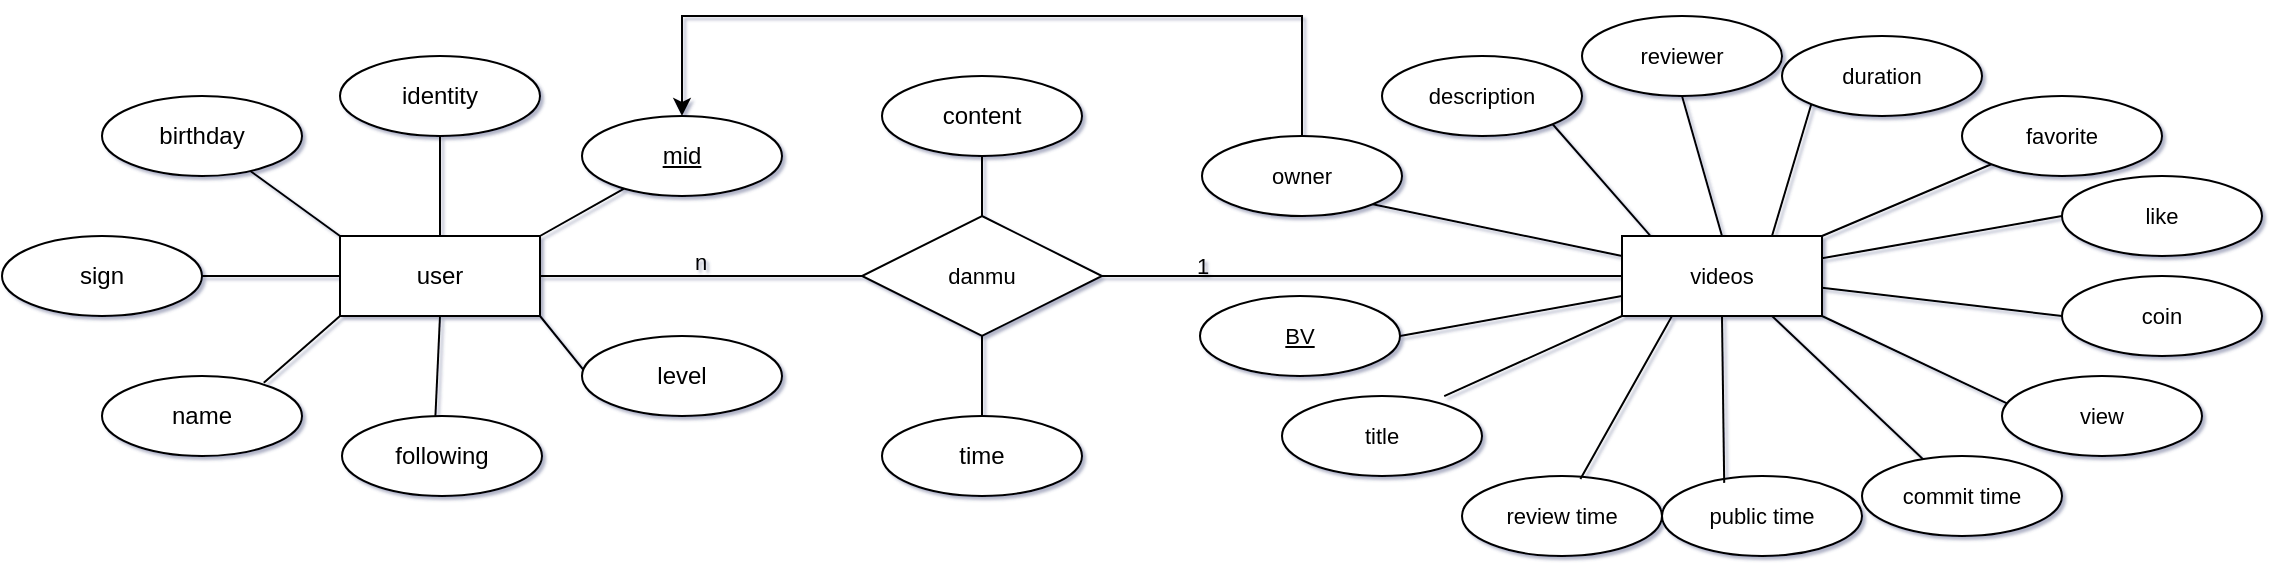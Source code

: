 <mxfile version="22.0.3" type="device">
  <diagram name="第 1 页" id="kCCA-oT7aj1dx_Rh339V">
    <mxGraphModel dx="877" dy="600" grid="1" gridSize="10" guides="0" tooltips="1" connect="1" arrows="1" fold="1" page="1" pageScale="1" pageWidth="1169" pageHeight="827" background="none" math="0" shadow="1">
      <root>
        <mxCell id="0" />
        <mxCell id="1" parent="0" />
        <mxCell id="oCXSlxhjTO32CtI8VZhE-39" style="edgeStyle=none;shape=connector;rounded=0;orthogonalLoop=1;jettySize=auto;html=1;exitX=0;exitY=0.5;exitDx=0;exitDy=0;entryX=1;entryY=0.5;entryDx=0;entryDy=0;labelBackgroundColor=default;strokeColor=default;align=center;verticalAlign=middle;fontFamily=Helvetica;fontSize=11;fontColor=default;endArrow=none;endFill=0;" parent="1" source="oCXSlxhjTO32CtI8VZhE-21" target="oCXSlxhjTO32CtI8VZhE-30" edge="1">
          <mxGeometry relative="1" as="geometry" />
        </mxCell>
        <mxCell id="oCXSlxhjTO32CtI8VZhE-40" style="edgeStyle=none;shape=connector;rounded=0;orthogonalLoop=1;jettySize=auto;html=1;exitX=0.5;exitY=1;exitDx=0;exitDy=0;labelBackgroundColor=default;strokeColor=default;align=center;verticalAlign=middle;fontFamily=Helvetica;fontSize=11;fontColor=default;endArrow=none;endFill=0;" parent="1" source="oCXSlxhjTO32CtI8VZhE-21" edge="1">
          <mxGeometry relative="1" as="geometry">
            <mxPoint x="226.714" y="340.002" as="targetPoint" />
          </mxGeometry>
        </mxCell>
        <mxCell id="oCXSlxhjTO32CtI8VZhE-42" style="edgeStyle=none;shape=connector;rounded=0;orthogonalLoop=1;jettySize=auto;html=1;exitX=0;exitY=0;exitDx=0;exitDy=0;labelBackgroundColor=default;strokeColor=default;align=center;verticalAlign=middle;fontFamily=Helvetica;fontSize=11;fontColor=default;endArrow=none;endFill=0;" parent="1" source="oCXSlxhjTO32CtI8VZhE-21" target="oCXSlxhjTO32CtI8VZhE-29" edge="1">
          <mxGeometry relative="1" as="geometry" />
        </mxCell>
        <mxCell id="w0uyihUFNcSD1MwQifnC-23" style="edgeStyle=none;shape=connector;rounded=0;orthogonalLoop=1;jettySize=auto;html=1;exitX=1;exitY=0.5;exitDx=0;exitDy=0;entryX=0;entryY=0.5;entryDx=0;entryDy=0;labelBackgroundColor=default;strokeColor=default;align=center;verticalAlign=middle;fontFamily=Helvetica;fontSize=11;fontColor=default;endArrow=none;endFill=0;" parent="1" source="oCXSlxhjTO32CtI8VZhE-21" target="w0uyihUFNcSD1MwQifnC-16" edge="1">
          <mxGeometry relative="1" as="geometry" />
        </mxCell>
        <mxCell id="oCXSlxhjTO32CtI8VZhE-21" value="user" style="whiteSpace=wrap;html=1;align=center;" parent="1" vertex="1">
          <mxGeometry x="179" y="250" width="100" height="40" as="geometry" />
        </mxCell>
        <mxCell id="oCXSlxhjTO32CtI8VZhE-35" style="rounded=0;orthogonalLoop=1;jettySize=auto;html=1;entryX=1;entryY=0;entryDx=0;entryDy=0;strokeColor=default;endArrow=none;endFill=0;" parent="1" source="oCXSlxhjTO32CtI8VZhE-26" target="oCXSlxhjTO32CtI8VZhE-21" edge="1">
          <mxGeometry relative="1" as="geometry" />
        </mxCell>
        <mxCell id="eAWPtzeW7rxMzRdFMnpj-11" style="edgeStyle=orthogonalEdgeStyle;shape=connector;rounded=0;orthogonalLoop=1;jettySize=auto;html=1;exitX=0.5;exitY=0;exitDx=0;exitDy=0;entryX=0.5;entryY=0;entryDx=0;entryDy=0;labelBackgroundColor=default;strokeColor=default;align=center;verticalAlign=middle;fontFamily=Helvetica;fontSize=11;fontColor=default;endArrow=classic;endFill=1;" edge="1" parent="1" source="oCXSlxhjTO32CtI8VZhE-48" target="oCXSlxhjTO32CtI8VZhE-26">
          <mxGeometry relative="1" as="geometry">
            <mxPoint x="270" y="140" as="sourcePoint" />
            <mxPoint x="580" y="150" as="targetPoint" />
            <Array as="points">
              <mxPoint x="660" y="140" />
              <mxPoint x="350" y="140" />
            </Array>
          </mxGeometry>
        </mxCell>
        <mxCell id="oCXSlxhjTO32CtI8VZhE-26" value="mid" style="ellipse;whiteSpace=wrap;html=1;align=center;fontStyle=4;" parent="1" vertex="1">
          <mxGeometry x="300" y="190" width="100" height="40" as="geometry" />
        </mxCell>
        <mxCell id="oCXSlxhjTO32CtI8VZhE-29" value="birthday" style="ellipse;whiteSpace=wrap;html=1;align=center;" parent="1" vertex="1">
          <mxGeometry x="60" y="180" width="100" height="40" as="geometry" />
        </mxCell>
        <mxCell id="oCXSlxhjTO32CtI8VZhE-30" value="sign" style="ellipse;whiteSpace=wrap;html=1;align=center;" parent="1" vertex="1">
          <mxGeometry x="10" y="250" width="100" height="40" as="geometry" />
        </mxCell>
        <mxCell id="oCXSlxhjTO32CtI8VZhE-36" style="shape=connector;rounded=0;orthogonalLoop=1;jettySize=auto;html=1;entryX=0.5;entryY=0;entryDx=0;entryDy=0;labelBackgroundColor=default;strokeColor=default;align=center;verticalAlign=middle;fontFamily=Helvetica;fontSize=11;fontColor=default;endArrow=none;endFill=0;" parent="1" source="oCXSlxhjTO32CtI8VZhE-31" target="oCXSlxhjTO32CtI8VZhE-21" edge="1">
          <mxGeometry relative="1" as="geometry" />
        </mxCell>
        <mxCell id="oCXSlxhjTO32CtI8VZhE-31" value="identity" style="ellipse;whiteSpace=wrap;html=1;align=center;" parent="1" vertex="1">
          <mxGeometry x="179" y="160" width="100" height="40" as="geometry" />
        </mxCell>
        <mxCell id="oCXSlxhjTO32CtI8VZhE-38" style="edgeStyle=none;shape=connector;rounded=0;orthogonalLoop=1;jettySize=auto;html=1;exitX=0;exitY=1;exitDx=0;exitDy=0;entryX=1;entryY=1;entryDx=0;entryDy=0;labelBackgroundColor=default;strokeColor=default;align=center;verticalAlign=middle;fontFamily=Helvetica;fontSize=11;fontColor=default;endArrow=none;endFill=0;" parent="1" source="oCXSlxhjTO32CtI8VZhE-32" target="oCXSlxhjTO32CtI8VZhE-21" edge="1">
          <mxGeometry relative="1" as="geometry" />
        </mxCell>
        <mxCell id="oCXSlxhjTO32CtI8VZhE-32" value="level" style="ellipse;whiteSpace=wrap;html=1;align=center;" parent="1" vertex="1">
          <mxGeometry x="300" y="300" width="100" height="40" as="geometry" />
        </mxCell>
        <mxCell id="oCXSlxhjTO32CtI8VZhE-33" value="name" style="ellipse;whiteSpace=wrap;html=1;align=center;" parent="1" vertex="1">
          <mxGeometry x="60" y="320" width="100" height="40" as="geometry" />
        </mxCell>
        <mxCell id="w0uyihUFNcSD1MwQifnC-41" style="edgeStyle=none;shape=connector;rounded=0;orthogonalLoop=1;jettySize=auto;html=1;exitX=0.75;exitY=1;exitDx=0;exitDy=0;labelBackgroundColor=default;strokeColor=default;align=center;verticalAlign=middle;fontFamily=Helvetica;fontSize=11;fontColor=default;endArrow=none;endFill=0;" parent="1" source="oCXSlxhjTO32CtI8VZhE-44" target="oCXSlxhjTO32CtI8VZhE-49" edge="1">
          <mxGeometry relative="1" as="geometry" />
        </mxCell>
        <mxCell id="w0uyihUFNcSD1MwQifnC-42" style="edgeStyle=none;shape=connector;rounded=0;orthogonalLoop=1;jettySize=auto;html=1;exitX=1;exitY=1;exitDx=0;exitDy=0;entryX=0.025;entryY=0.342;entryDx=0;entryDy=0;labelBackgroundColor=default;strokeColor=default;align=center;verticalAlign=middle;fontFamily=Helvetica;fontSize=11;fontColor=default;endArrow=none;endFill=0;entryPerimeter=0;" parent="1" source="oCXSlxhjTO32CtI8VZhE-44" target="eAWPtzeW7rxMzRdFMnpj-10" edge="1">
          <mxGeometry relative="1" as="geometry">
            <mxPoint x="1000" y="330" as="targetPoint" />
          </mxGeometry>
        </mxCell>
        <mxCell id="w0uyihUFNcSD1MwQifnC-45" style="edgeStyle=none;shape=connector;rounded=0;orthogonalLoop=1;jettySize=auto;html=1;exitX=1;exitY=0;exitDx=0;exitDy=0;entryX=0;entryY=1;entryDx=0;entryDy=0;labelBackgroundColor=default;strokeColor=default;align=center;verticalAlign=middle;fontFamily=Helvetica;fontSize=11;fontColor=default;endArrow=none;endFill=0;" parent="1" source="oCXSlxhjTO32CtI8VZhE-44" target="eAWPtzeW7rxMzRdFMnpj-7" edge="1">
          <mxGeometry relative="1" as="geometry">
            <mxPoint x="1004.776" y="214.195" as="targetPoint" />
          </mxGeometry>
        </mxCell>
        <mxCell id="oCXSlxhjTO32CtI8VZhE-44" value="videos" style="whiteSpace=wrap;html=1;align=center;fontFamily=Helvetica;fontSize=11;fontColor=default;" parent="1" vertex="1">
          <mxGeometry x="820" y="250" width="100" height="40" as="geometry" />
        </mxCell>
        <mxCell id="oCXSlxhjTO32CtI8VZhE-46" value="title" style="ellipse;whiteSpace=wrap;html=1;align=center;fontFamily=Helvetica;fontSize=11;fontColor=default;" parent="1" vertex="1">
          <mxGeometry x="650" y="330" width="100" height="40" as="geometry" />
        </mxCell>
        <mxCell id="eAWPtzeW7rxMzRdFMnpj-4" style="rounded=0;orthogonalLoop=1;jettySize=auto;html=1;exitX=1;exitY=0.5;exitDx=0;exitDy=0;entryX=0;entryY=0.75;entryDx=0;entryDy=0;endArrow=none;endFill=0;" edge="1" parent="1" source="oCXSlxhjTO32CtI8VZhE-47" target="oCXSlxhjTO32CtI8VZhE-44">
          <mxGeometry relative="1" as="geometry" />
        </mxCell>
        <mxCell id="oCXSlxhjTO32CtI8VZhE-47" value="BV" style="ellipse;whiteSpace=wrap;html=1;align=center;fontStyle=4;fontFamily=Helvetica;fontSize=11;fontColor=default;" parent="1" vertex="1">
          <mxGeometry x="609" y="280" width="100" height="40" as="geometry" />
        </mxCell>
        <mxCell id="oCXSlxhjTO32CtI8VZhE-63" style="edgeStyle=none;shape=connector;rounded=0;orthogonalLoop=1;jettySize=auto;html=1;exitX=1;exitY=1;exitDx=0;exitDy=0;labelBackgroundColor=default;strokeColor=default;align=center;verticalAlign=middle;fontFamily=Helvetica;fontSize=11;fontColor=default;endArrow=none;endFill=0;entryX=0;entryY=0.25;entryDx=0;entryDy=0;" parent="1" source="oCXSlxhjTO32CtI8VZhE-48" target="oCXSlxhjTO32CtI8VZhE-44" edge="1">
          <mxGeometry relative="1" as="geometry" />
        </mxCell>
        <mxCell id="oCXSlxhjTO32CtI8VZhE-48" value="owner" style="ellipse;whiteSpace=wrap;html=1;align=center;fontFamily=Helvetica;fontSize=11;fontColor=default;" parent="1" vertex="1">
          <mxGeometry x="610" y="200" width="100" height="40" as="geometry" />
        </mxCell>
        <mxCell id="oCXSlxhjTO32CtI8VZhE-49" value="commit time" style="ellipse;whiteSpace=wrap;html=1;align=center;fontFamily=Helvetica;fontSize=11;fontColor=default;" parent="1" vertex="1">
          <mxGeometry x="940" y="360" width="100" height="40" as="geometry" />
        </mxCell>
        <mxCell id="oCXSlxhjTO32CtI8VZhE-50" value="review time" style="ellipse;whiteSpace=wrap;html=1;align=center;fontFamily=Helvetica;fontSize=11;fontColor=default;" parent="1" vertex="1">
          <mxGeometry x="740" y="370" width="100" height="40" as="geometry" />
        </mxCell>
        <mxCell id="oCXSlxhjTO32CtI8VZhE-51" value="public time" style="ellipse;whiteSpace=wrap;html=1;align=center;fontFamily=Helvetica;fontSize=11;fontColor=default;" parent="1" vertex="1">
          <mxGeometry x="840" y="370" width="100" height="40" as="geometry" />
        </mxCell>
        <mxCell id="w0uyihUFNcSD1MwQifnC-46" style="edgeStyle=none;shape=connector;rounded=0;orthogonalLoop=1;jettySize=auto;html=1;exitX=0;exitY=1;exitDx=0;exitDy=0;entryX=0.75;entryY=0;entryDx=0;entryDy=0;labelBackgroundColor=default;strokeColor=default;align=center;verticalAlign=middle;fontFamily=Helvetica;fontSize=11;fontColor=default;endArrow=none;endFill=0;" parent="1" source="oCXSlxhjTO32CtI8VZhE-52" target="oCXSlxhjTO32CtI8VZhE-44" edge="1">
          <mxGeometry relative="1" as="geometry" />
        </mxCell>
        <mxCell id="oCXSlxhjTO32CtI8VZhE-52" value="duration" style="ellipse;whiteSpace=wrap;html=1;align=center;fontFamily=Helvetica;fontSize=11;fontColor=default;" parent="1" vertex="1">
          <mxGeometry x="900" y="150" width="100" height="40" as="geometry" />
        </mxCell>
        <mxCell id="oCXSlxhjTO32CtI8VZhE-53" value="description" style="ellipse;whiteSpace=wrap;html=1;align=center;fontFamily=Helvetica;fontSize=11;fontColor=default;" parent="1" vertex="1">
          <mxGeometry x="700" y="160" width="100" height="40" as="geometry" />
        </mxCell>
        <mxCell id="w0uyihUFNcSD1MwQifnC-47" style="edgeStyle=none;shape=connector;rounded=0;orthogonalLoop=1;jettySize=auto;html=1;exitX=0.5;exitY=1;exitDx=0;exitDy=0;entryX=0.5;entryY=0;entryDx=0;entryDy=0;labelBackgroundColor=default;strokeColor=default;align=center;verticalAlign=middle;fontFamily=Helvetica;fontSize=11;fontColor=default;endArrow=none;endFill=0;" parent="1" source="oCXSlxhjTO32CtI8VZhE-54" target="oCXSlxhjTO32CtI8VZhE-44" edge="1">
          <mxGeometry relative="1" as="geometry" />
        </mxCell>
        <mxCell id="oCXSlxhjTO32CtI8VZhE-54" value="reviewer" style="ellipse;whiteSpace=wrap;html=1;align=center;fontFamily=Helvetica;fontSize=11;fontColor=default;" parent="1" vertex="1">
          <mxGeometry x="800" y="140" width="100" height="40" as="geometry" />
        </mxCell>
        <mxCell id="w0uyihUFNcSD1MwQifnC-44" style="edgeStyle=none;shape=connector;rounded=0;orthogonalLoop=1;jettySize=auto;html=1;exitX=0;exitY=0.5;exitDx=0;exitDy=0;labelBackgroundColor=default;strokeColor=default;align=center;verticalAlign=middle;fontFamily=Helvetica;fontSize=11;fontColor=default;endArrow=none;endFill=0;" parent="1" target="oCXSlxhjTO32CtI8VZhE-44" edge="1">
          <mxGeometry relative="1" as="geometry">
            <mxPoint x="1040" y="240" as="sourcePoint" />
          </mxGeometry>
        </mxCell>
        <mxCell id="w0uyihUFNcSD1MwQifnC-43" style="edgeStyle=none;shape=connector;rounded=0;orthogonalLoop=1;jettySize=auto;html=1;exitX=0;exitY=0.5;exitDx=0;exitDy=0;labelBackgroundColor=default;strokeColor=default;align=center;verticalAlign=middle;fontFamily=Helvetica;fontSize=11;fontColor=default;endArrow=none;endFill=0;" parent="1" target="oCXSlxhjTO32CtI8VZhE-44" edge="1">
          <mxGeometry relative="1" as="geometry">
            <mxPoint x="1040" y="290" as="sourcePoint" />
          </mxGeometry>
        </mxCell>
        <mxCell id="w0uyihUFNcSD1MwQifnC-10" value="time" style="ellipse;whiteSpace=wrap;html=1;align=center;" parent="1" vertex="1">
          <mxGeometry x="450" y="340" width="100" height="40" as="geometry" />
        </mxCell>
        <mxCell id="w0uyihUFNcSD1MwQifnC-29" style="edgeStyle=none;shape=connector;rounded=0;orthogonalLoop=1;jettySize=auto;html=1;exitX=0.5;exitY=1;exitDx=0;exitDy=0;entryX=0.5;entryY=0;entryDx=0;entryDy=0;labelBackgroundColor=default;strokeColor=default;align=center;verticalAlign=middle;fontFamily=Helvetica;fontSize=11;fontColor=default;endArrow=none;endFill=0;" parent="1" source="w0uyihUFNcSD1MwQifnC-11" target="w0uyihUFNcSD1MwQifnC-16" edge="1">
          <mxGeometry relative="1" as="geometry" />
        </mxCell>
        <mxCell id="w0uyihUFNcSD1MwQifnC-11" value="content" style="ellipse;whiteSpace=wrap;html=1;align=center;" parent="1" vertex="1">
          <mxGeometry x="450" y="170" width="100" height="40" as="geometry" />
        </mxCell>
        <mxCell id="w0uyihUFNcSD1MwQifnC-32" style="edgeStyle=none;shape=connector;rounded=0;orthogonalLoop=1;jettySize=auto;html=1;exitX=1;exitY=0.5;exitDx=0;exitDy=0;entryX=0;entryY=0.5;entryDx=0;entryDy=0;labelBackgroundColor=default;strokeColor=default;align=center;verticalAlign=middle;fontFamily=Helvetica;fontSize=11;fontColor=default;endArrow=none;endFill=0;" parent="1" source="w0uyihUFNcSD1MwQifnC-16" target="oCXSlxhjTO32CtI8VZhE-44" edge="1">
          <mxGeometry relative="1" as="geometry" />
        </mxCell>
        <mxCell id="eAWPtzeW7rxMzRdFMnpj-2" style="rounded=0;orthogonalLoop=1;jettySize=auto;html=1;exitX=0.5;exitY=1;exitDx=0;exitDy=0;entryX=0.5;entryY=0;entryDx=0;entryDy=0;endArrow=none;endFill=0;" edge="1" parent="1" source="w0uyihUFNcSD1MwQifnC-16" target="w0uyihUFNcSD1MwQifnC-10">
          <mxGeometry relative="1" as="geometry" />
        </mxCell>
        <mxCell id="w0uyihUFNcSD1MwQifnC-16" value="danmu" style="shape=rhombus;perimeter=rhombusPerimeter;whiteSpace=wrap;html=1;align=center;fontFamily=Helvetica;fontSize=11;fontColor=default;" parent="1" vertex="1">
          <mxGeometry x="440" y="240" width="120" height="60" as="geometry" />
        </mxCell>
        <mxCell id="w0uyihUFNcSD1MwQifnC-22" style="edgeStyle=none;shape=connector;rounded=0;orthogonalLoop=1;jettySize=auto;html=1;entryX=0;entryY=0.5;entryDx=0;entryDy=0;labelBackgroundColor=default;strokeColor=default;align=center;verticalAlign=middle;fontFamily=Helvetica;fontSize=11;fontColor=default;endArrow=none;endFill=0;" parent="1" source="w0uyihUFNcSD1MwQifnC-16" target="w0uyihUFNcSD1MwQifnC-16" edge="1">
          <mxGeometry relative="1" as="geometry" />
        </mxCell>
        <mxCell id="w0uyihUFNcSD1MwQifnC-33" style="edgeStyle=none;shape=connector;rounded=0;orthogonalLoop=1;jettySize=auto;html=1;exitX=1;exitY=1;exitDx=0;exitDy=0;labelBackgroundColor=default;strokeColor=default;align=center;verticalAlign=middle;fontFamily=Helvetica;fontSize=11;fontColor=default;endArrow=none;endFill=0;" parent="1" source="oCXSlxhjTO32CtI8VZhE-47" target="oCXSlxhjTO32CtI8VZhE-47" edge="1">
          <mxGeometry relative="1" as="geometry" />
        </mxCell>
        <mxCell id="w0uyihUFNcSD1MwQifnC-36" style="edgeStyle=none;shape=connector;rounded=0;orthogonalLoop=1;jettySize=auto;html=1;exitX=1;exitY=1;exitDx=0;exitDy=0;entryX=0.14;entryY=-0.007;entryDx=0;entryDy=0;entryPerimeter=0;labelBackgroundColor=default;strokeColor=default;align=center;verticalAlign=middle;fontFamily=Helvetica;fontSize=11;fontColor=default;endArrow=none;endFill=0;" parent="1" source="oCXSlxhjTO32CtI8VZhE-53" target="oCXSlxhjTO32CtI8VZhE-44" edge="1">
          <mxGeometry relative="1" as="geometry" />
        </mxCell>
        <mxCell id="w0uyihUFNcSD1MwQifnC-38" style="edgeStyle=none;shape=connector;rounded=0;orthogonalLoop=1;jettySize=auto;html=1;exitX=0;exitY=1;exitDx=0;exitDy=0;entryX=0.811;entryY=0.002;entryDx=0;entryDy=0;entryPerimeter=0;labelBackgroundColor=default;strokeColor=default;align=center;verticalAlign=middle;fontFamily=Helvetica;fontSize=11;fontColor=default;endArrow=none;endFill=0;" parent="1" source="oCXSlxhjTO32CtI8VZhE-44" target="oCXSlxhjTO32CtI8VZhE-46" edge="1">
          <mxGeometry relative="1" as="geometry" />
        </mxCell>
        <mxCell id="w0uyihUFNcSD1MwQifnC-39" style="edgeStyle=none;shape=connector;rounded=0;orthogonalLoop=1;jettySize=auto;html=1;exitX=0.25;exitY=1;exitDx=0;exitDy=0;entryX=0.592;entryY=0.038;entryDx=0;entryDy=0;entryPerimeter=0;labelBackgroundColor=default;strokeColor=default;align=center;verticalAlign=middle;fontFamily=Helvetica;fontSize=11;fontColor=default;endArrow=none;endFill=0;" parent="1" source="oCXSlxhjTO32CtI8VZhE-44" target="oCXSlxhjTO32CtI8VZhE-50" edge="1">
          <mxGeometry relative="1" as="geometry" />
        </mxCell>
        <mxCell id="w0uyihUFNcSD1MwQifnC-40" style="edgeStyle=none;shape=connector;rounded=0;orthogonalLoop=1;jettySize=auto;html=1;exitX=0.5;exitY=1;exitDx=0;exitDy=0;entryX=0.311;entryY=0.086;entryDx=0;entryDy=0;entryPerimeter=0;labelBackgroundColor=default;strokeColor=default;align=center;verticalAlign=middle;fontFamily=Helvetica;fontSize=11;fontColor=default;endArrow=none;endFill=0;" parent="1" source="oCXSlxhjTO32CtI8VZhE-44" target="oCXSlxhjTO32CtI8VZhE-51" edge="1">
          <mxGeometry relative="1" as="geometry" />
        </mxCell>
        <mxCell id="w0uyihUFNcSD1MwQifnC-48" value="n" style="text;html=1;align=center;verticalAlign=middle;resizable=0;points=[];autosize=1;strokeColor=none;fillColor=none;fontSize=11;fontFamily=Helvetica;fontColor=default;" parent="1" vertex="1">
          <mxGeometry x="344" y="248" width="30" height="30" as="geometry" />
        </mxCell>
        <mxCell id="eAWPtzeW7rxMzRdFMnpj-3" value="following" style="ellipse;whiteSpace=wrap;html=1;align=center;" vertex="1" parent="1">
          <mxGeometry x="180" y="340" width="100" height="40" as="geometry" />
        </mxCell>
        <mxCell id="eAWPtzeW7rxMzRdFMnpj-6" style="edgeStyle=none;shape=connector;rounded=0;orthogonalLoop=1;jettySize=auto;html=1;exitX=0;exitY=1;exitDx=0;exitDy=0;entryX=0.809;entryY=0.083;entryDx=0;entryDy=0;entryPerimeter=0;labelBackgroundColor=default;strokeColor=default;align=center;verticalAlign=middle;fontFamily=Helvetica;fontSize=11;fontColor=default;endArrow=none;endFill=0;" edge="1" parent="1" source="oCXSlxhjTO32CtI8VZhE-21" target="oCXSlxhjTO32CtI8VZhE-33">
          <mxGeometry relative="1" as="geometry" />
        </mxCell>
        <mxCell id="eAWPtzeW7rxMzRdFMnpj-7" value="favorite" style="ellipse;whiteSpace=wrap;html=1;align=center;fontFamily=Helvetica;fontSize=11;fontColor=default;" vertex="1" parent="1">
          <mxGeometry x="990" y="180" width="100" height="40" as="geometry" />
        </mxCell>
        <mxCell id="eAWPtzeW7rxMzRdFMnpj-8" value="like" style="ellipse;whiteSpace=wrap;html=1;align=center;fontFamily=Helvetica;fontSize=11;fontColor=default;" vertex="1" parent="1">
          <mxGeometry x="1040" y="220" width="100" height="40" as="geometry" />
        </mxCell>
        <mxCell id="eAWPtzeW7rxMzRdFMnpj-9" value="coin" style="ellipse;whiteSpace=wrap;html=1;align=center;fontFamily=Helvetica;fontSize=11;fontColor=default;" vertex="1" parent="1">
          <mxGeometry x="1040" y="270" width="100" height="40" as="geometry" />
        </mxCell>
        <mxCell id="eAWPtzeW7rxMzRdFMnpj-10" value="view" style="ellipse;whiteSpace=wrap;html=1;align=center;fontFamily=Helvetica;fontSize=11;fontColor=default;" vertex="1" parent="1">
          <mxGeometry x="1010" y="320" width="100" height="40" as="geometry" />
        </mxCell>
        <mxCell id="eAWPtzeW7rxMzRdFMnpj-12" value="1" style="text;html=1;align=center;verticalAlign=middle;resizable=0;points=[];autosize=1;strokeColor=none;fillColor=none;fontSize=11;fontFamily=Helvetica;fontColor=default;" vertex="1" parent="1">
          <mxGeometry x="595" y="250" width="30" height="30" as="geometry" />
        </mxCell>
      </root>
    </mxGraphModel>
  </diagram>
</mxfile>
